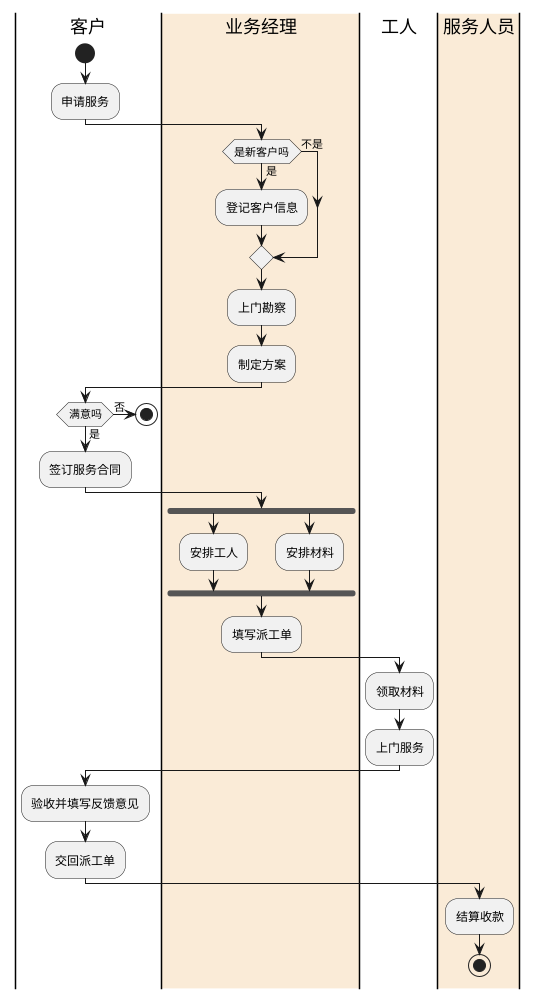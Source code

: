 @startuml
|客户|
start
:申请服务;
|客户|
|#AntiqueWhite|业务经理|
if(是新客户吗) then(是)
    :登记客户信息;
else(不是)
endif
:上门勘察;
:制定方案;
|#AntiqueWhite|业务经理|
|客户|
if(满意吗) then(否)
    stop
else (是)
    :签订服务合同;
|客户|
|#AntiqueWhite|业务经理|
fork
    :安排工人;
fork again
    :安排材料;
end fork
:填写派工单;
|#AntiqueWhite|业务经理|
|工人|
:领取材料;
:上门服务;
|工人|
|客户|
:验收并填写反馈意见;
|客户|
:交回派工单;
|#AntiqueWhite|服务人员|
:结算收款;
|#AntiqueWhite|服务人员|
stop
@enduml